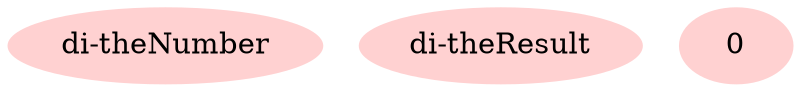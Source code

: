 digraph g{node_32 [shape=ellipse, style=filled, color="#ffd1d1", label="di-theNumber" ]
node_33 [shape=ellipse, style=filled, color="#ffd1d1", label="di-theResult" ]
node_34 [shape=ellipse, style=filled, color="#ffd1d1", label="0" ]
}